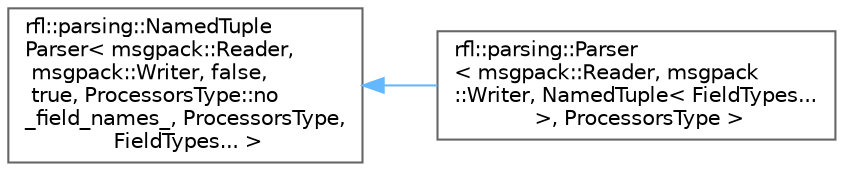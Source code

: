 digraph "类继承关系图"
{
 // LATEX_PDF_SIZE
  bgcolor="transparent";
  edge [fontname=Helvetica,fontsize=10,labelfontname=Helvetica,labelfontsize=10];
  node [fontname=Helvetica,fontsize=10,shape=box,height=0.2,width=0.4];
  rankdir="LR";
  Node0 [id="Node000000",label="rfl::parsing::NamedTuple\lParser\< msgpack::Reader,\l msgpack::Writer, false,\l true, ProcessorsType::no\l_field_names_, ProcessorsType,\l FieldTypes... \>",height=0.2,width=0.4,color="grey40", fillcolor="white", style="filled",URL="$structrfl_1_1parsing_1_1_named_tuple_parser.html",tooltip=" "];
  Node0 -> Node1 [id="edge5841_Node000000_Node000001",dir="back",color="steelblue1",style="solid",tooltip=" "];
  Node1 [id="Node000001",label="rfl::parsing::Parser\l\< msgpack::Reader, msgpack\l::Writer, NamedTuple\< FieldTypes...\l \>, ProcessorsType \>",height=0.2,width=0.4,color="grey40", fillcolor="white", style="filled",URL="$structrfl_1_1parsing_1_1_parser_3_01msgpack_1_1_reader_00_01msgpack_1_1_writer_00_01_named_tuple2e84dcd4dc2456a7dc422c70a4ca0e61.html",tooltip=" "];
}
